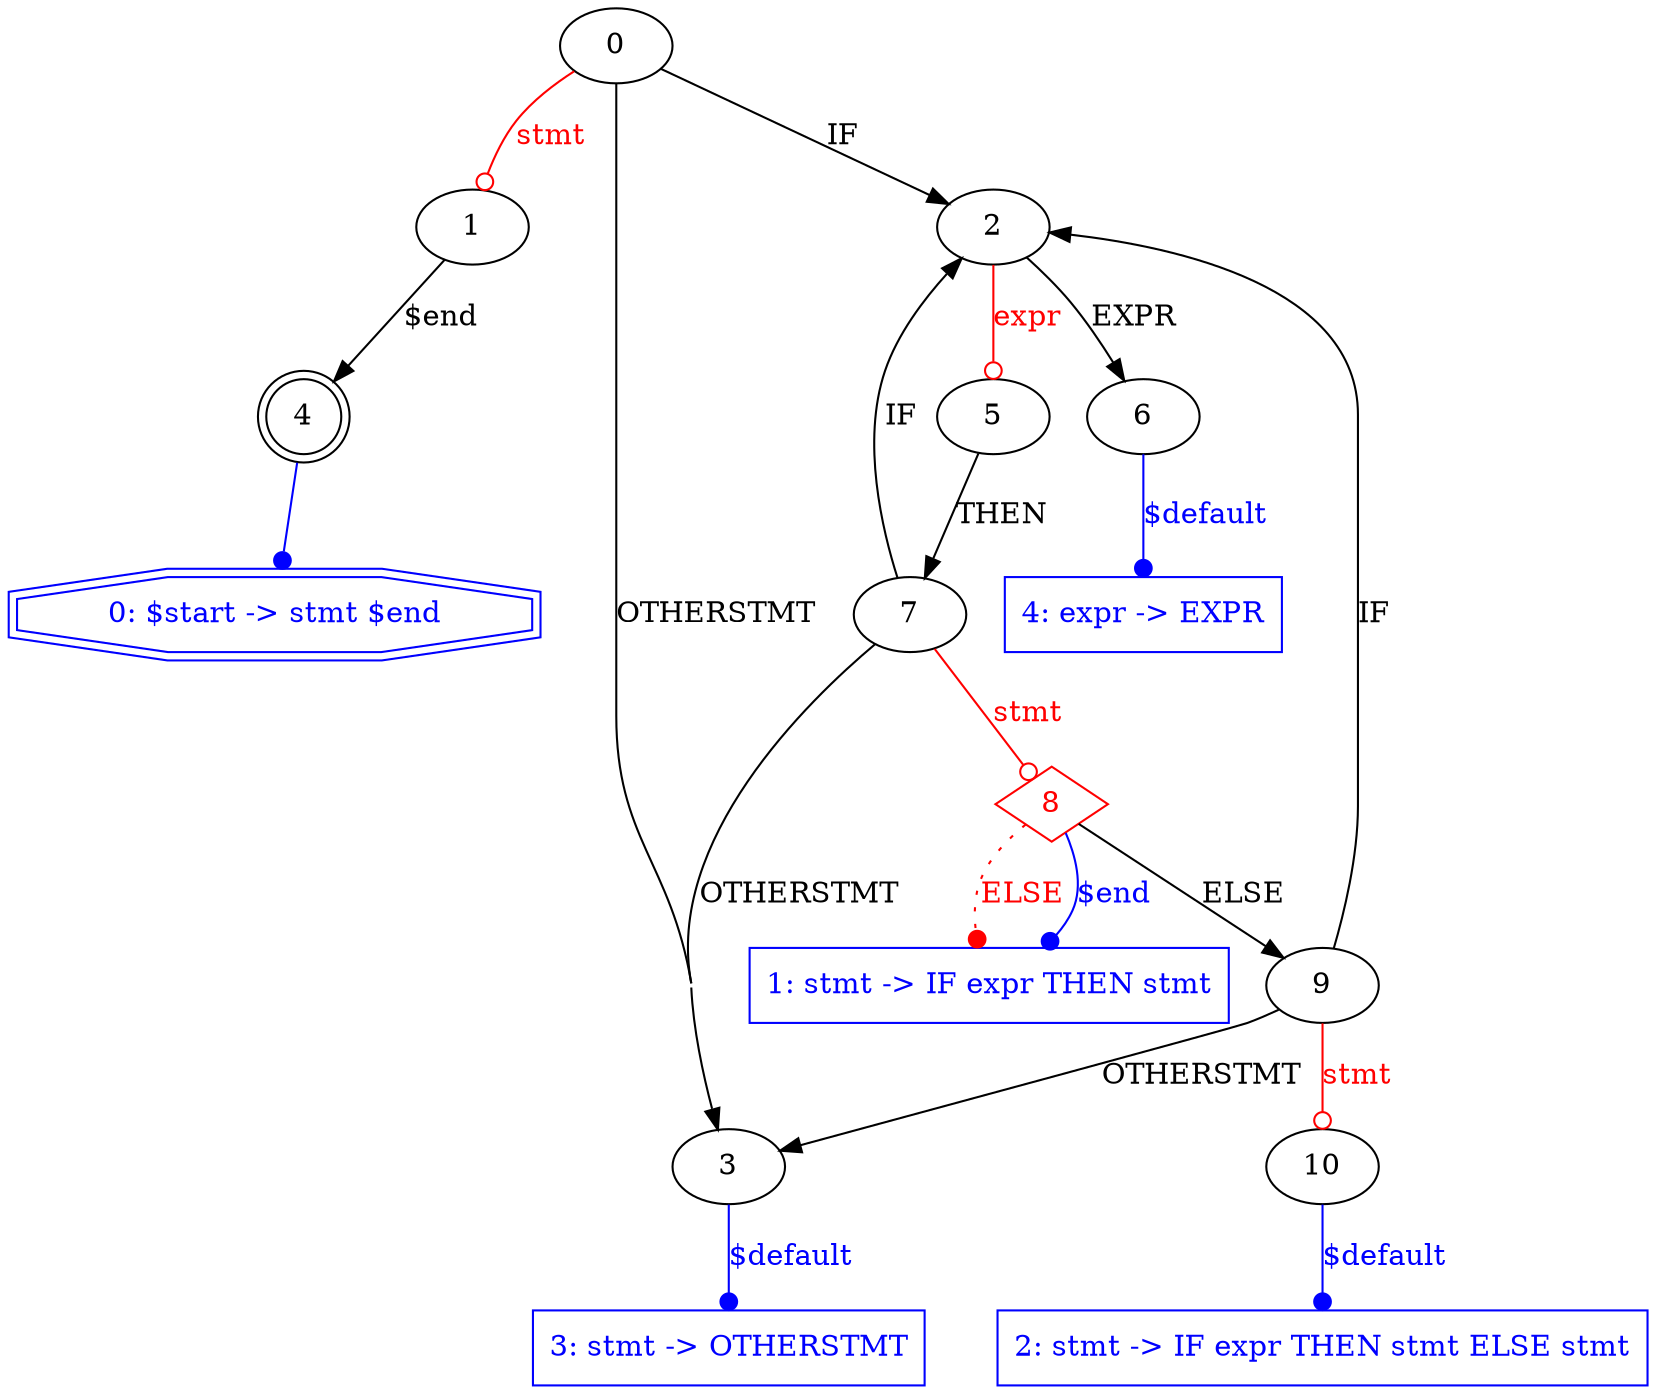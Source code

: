 digraph G {
concentrate = true

"$start -> stmt $end" [label="0: $start -> stmt $end", shape = doubleoctagon, fontcolor=blue, color=blue ]
"stmt -> IF expr THEN stmt" [label="1: stmt -> IF expr THEN stmt", shape = box, fontcolor=blue, color=blue ]
"stmt -> IF expr THEN stmt ELSE stmt" [label="2: stmt -> IF expr THEN stmt ELSE stmt", shape = box, fontcolor=blue, color=blue ]
"stmt -> OTHERSTMT" [label="3: stmt -> OTHERSTMT", shape = box, fontcolor=blue, color=blue ]
"expr -> EXPR" [label="4: expr -> EXPR", shape = box, fontcolor=blue, color=blue ]
8 [shape = diamond, fontcolor=red, color=red]
0 -> 2 [label = "IF"]
0 -> 3 [label = "OTHERSTMT"]
0 -> 1 [label = "stmt", arrowhead = odot, color = "red", fontcolor = "red"]
1 -> 4 [label = "$end"]
2 -> 6 [label = "EXPR"]
2 -> 5 [label = "expr", arrowhead = odot, color = "red", fontcolor = "red"]
3 -> "stmt -> OTHERSTMT" [label = "$default", arrowhead=dot, color = "blue", fontcolor = "blue"]
4 [shape = doublecircle]
4 -> "$start -> stmt $end" [arrowhead = dot, color = blue]
5 -> 7 [label = "THEN"]
6 -> "expr -> EXPR" [label = "$default", arrowhead=dot, color = "blue", fontcolor = "blue"]
7 -> 2 [label = "IF"]
7 -> 3 [label = "OTHERSTMT"]
7 -> 8 [label = "stmt", arrowhead = odot, color = "red", fontcolor = "red"]
8 -> 9 [label = "ELSE"]
8 -> "stmt -> IF expr THEN stmt" [label = "$end", arrowhead=dot, color = "blue", fontcolor = "blue"]
8 -> "stmt -> IF expr THEN stmt" [label = "ELSE", arrowhead=dot, style=dotted, color = "red", fontcolor = "red"]
9 -> 2 [label = "IF"]
9 -> 3 [label = "OTHERSTMT"]
9 -> 10 [label = "stmt", arrowhead = odot, color = "red", fontcolor = "red"]
10 -> "stmt -> IF expr THEN stmt ELSE stmt" [label = "$default", arrowhead=dot, color = "blue", fontcolor = "blue"]

}
